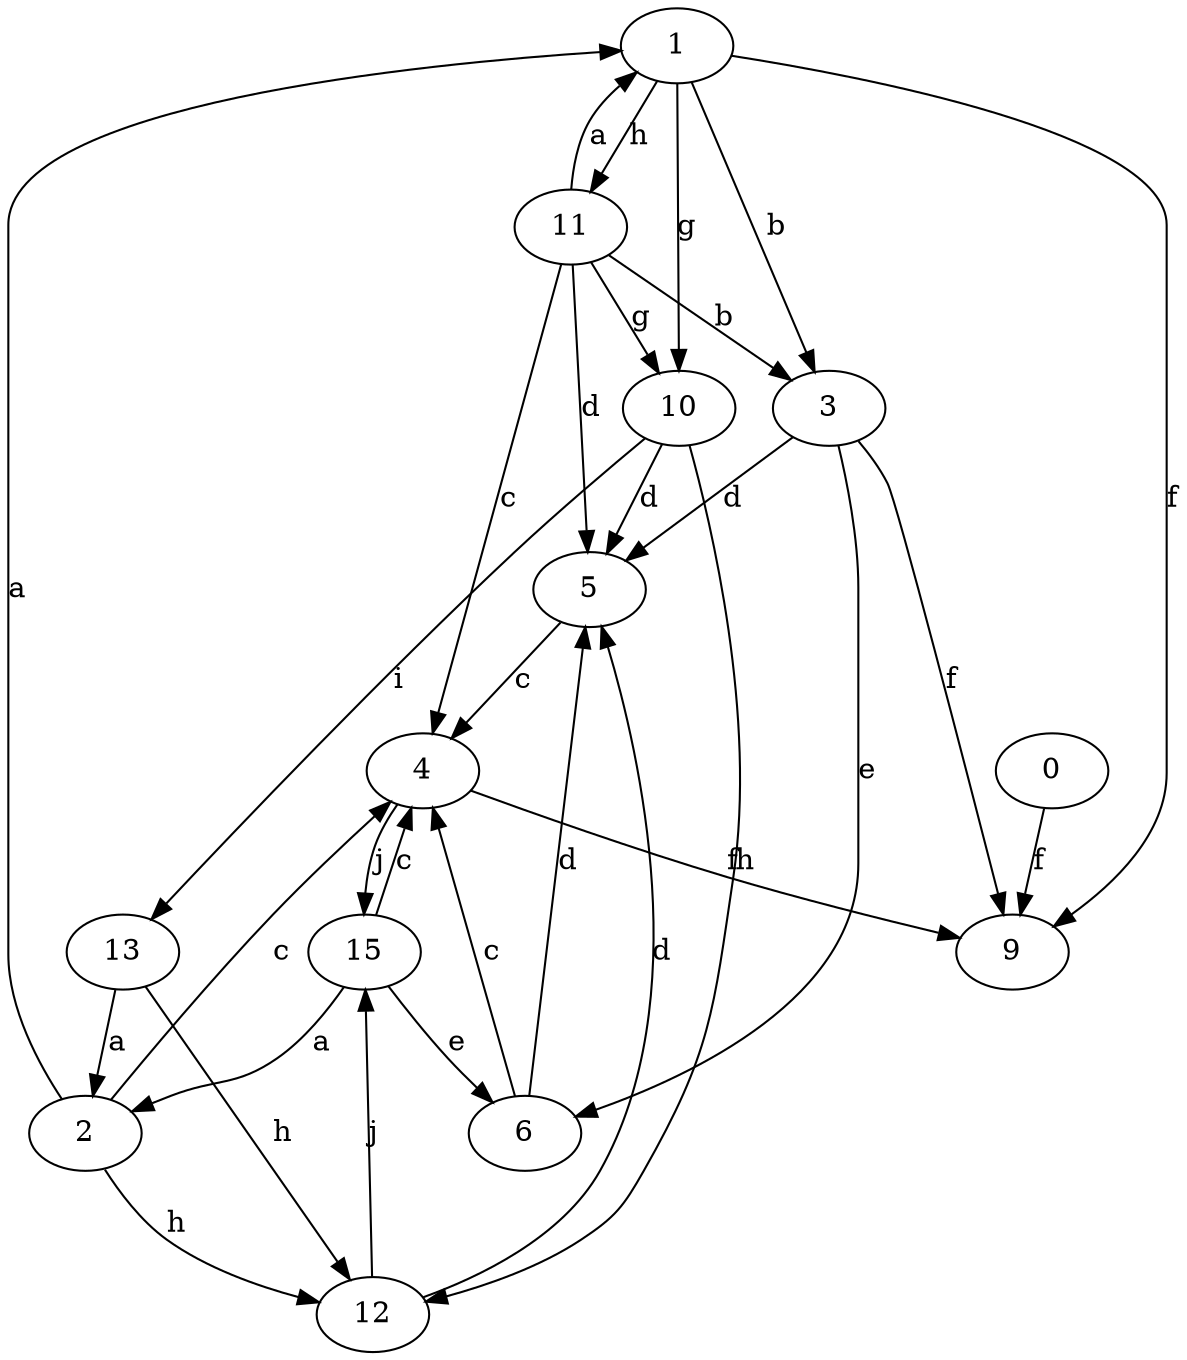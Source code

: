 strict digraph  {
1;
2;
3;
4;
5;
6;
9;
10;
11;
12;
0;
13;
15;
1 -> 3  [label=b];
1 -> 9  [label=f];
1 -> 10  [label=g];
1 -> 11  [label=h];
2 -> 1  [label=a];
2 -> 4  [label=c];
2 -> 12  [label=h];
3 -> 5  [label=d];
3 -> 6  [label=e];
3 -> 9  [label=f];
4 -> 9  [label=f];
4 -> 15  [label=j];
5 -> 4  [label=c];
6 -> 4  [label=c];
6 -> 5  [label=d];
10 -> 5  [label=d];
10 -> 12  [label=h];
10 -> 13  [label=i];
11 -> 1  [label=a];
11 -> 3  [label=b];
11 -> 4  [label=c];
11 -> 5  [label=d];
11 -> 10  [label=g];
12 -> 5  [label=d];
12 -> 15  [label=j];
0 -> 9  [label=f];
13 -> 2  [label=a];
13 -> 12  [label=h];
15 -> 2  [label=a];
15 -> 4  [label=c];
15 -> 6  [label=e];
}
